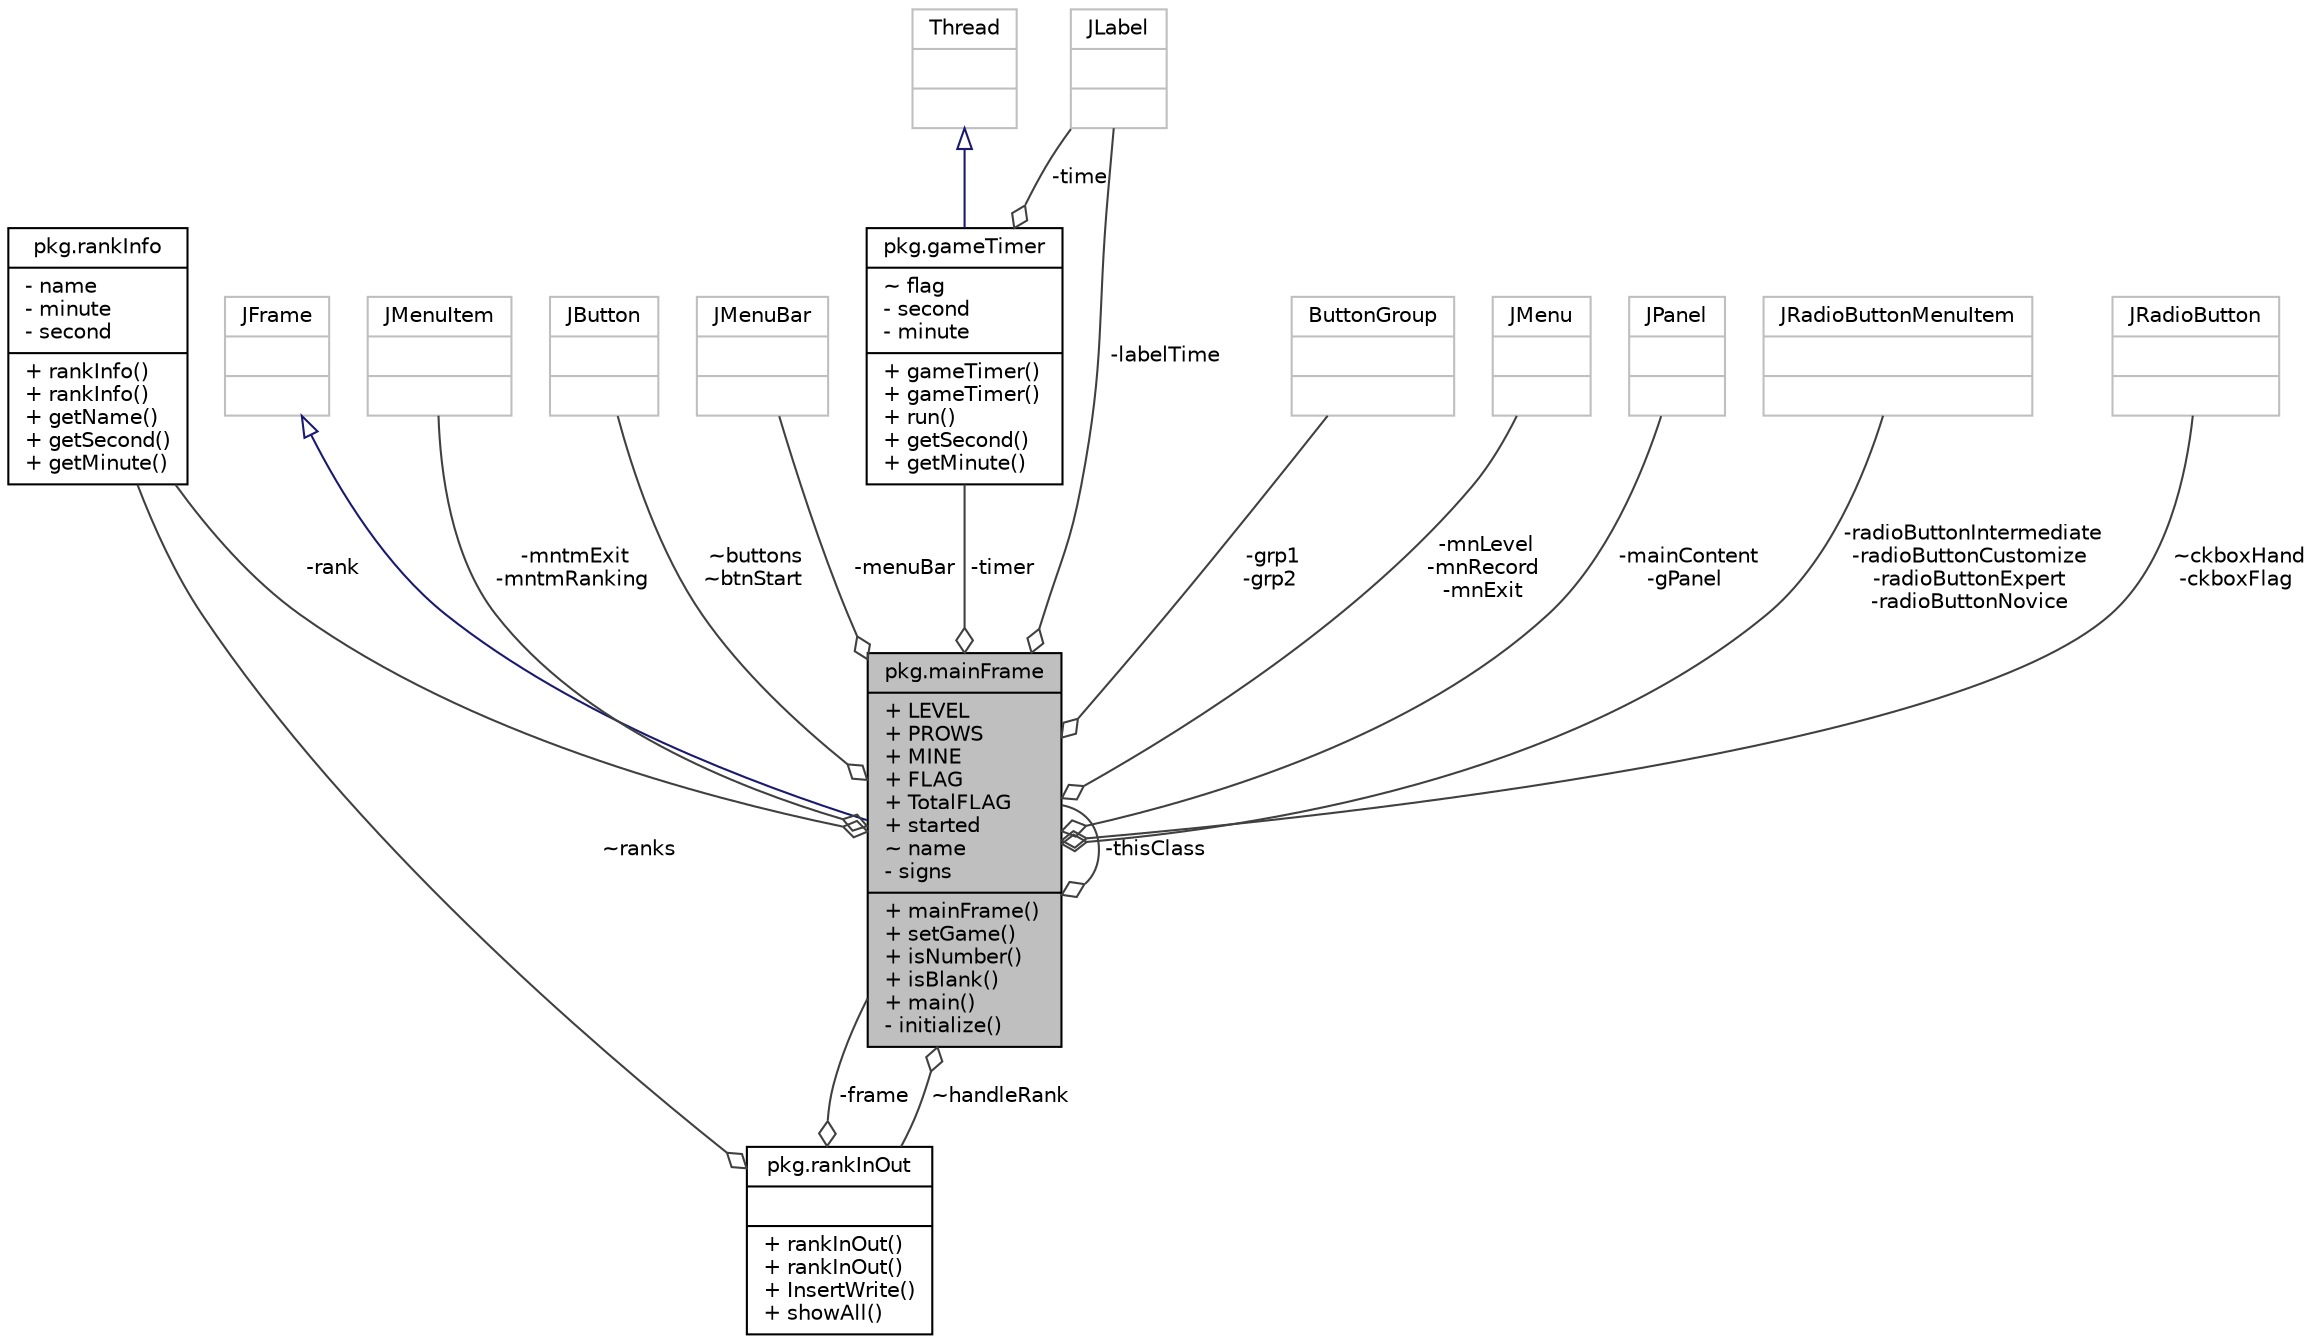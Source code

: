 digraph "pkg.mainFrame"
{
  edge [fontname="Helvetica",fontsize="10",labelfontname="Helvetica",labelfontsize="10"];
  node [fontname="Helvetica",fontsize="10",shape=record];
  Node1 [label="{pkg.mainFrame\n|+ LEVEL\l+ PROWS\l+ MINE\l+ FLAG\l+ TotalFLAG\l+ started\l~ name\l- signs\l|+ mainFrame()\l+ setGame()\l+ isNumber()\l+ isBlank()\l+ main()\l- initialize()\l}",height=0.2,width=0.4,color="black", fillcolor="grey75", style="filled", fontcolor="black"];
  Node2 -> Node1 [dir="back",color="midnightblue",fontsize="10",style="solid",arrowtail="onormal",fontname="Helvetica"];
  Node2 [label="{JFrame\n||}",height=0.2,width=0.4,color="grey75", fillcolor="white", style="filled"];
  Node3 -> Node1 [color="grey25",fontsize="10",style="solid",label=" -mntmExit\n-mntmRanking" ,arrowhead="odiamond",fontname="Helvetica"];
  Node3 [label="{JMenuItem\n||}",height=0.2,width=0.4,color="grey75", fillcolor="white", style="filled"];
  Node4 -> Node1 [color="grey25",fontsize="10",style="solid",label=" ~buttons\n~btnStart" ,arrowhead="odiamond",fontname="Helvetica"];
  Node4 [label="{JButton\n||}",height=0.2,width=0.4,color="grey75", fillcolor="white", style="filled"];
  Node5 -> Node1 [color="grey25",fontsize="10",style="solid",label=" -menuBar" ,arrowhead="odiamond",fontname="Helvetica"];
  Node5 [label="{JMenuBar\n||}",height=0.2,width=0.4,color="grey75", fillcolor="white", style="filled"];
  Node6 -> Node1 [color="grey25",fontsize="10",style="solid",label=" -timer" ,arrowhead="odiamond",fontname="Helvetica"];
  Node6 [label="{pkg.gameTimer\n|~ flag\l- second\l- minute\l|+ gameTimer()\l+ gameTimer()\l+ run()\l+ getSecond()\l+ getMinute()\l}",height=0.2,width=0.4,color="black", fillcolor="white", style="filled",URL="$classpkg_1_1game_timer.html",tooltip="위쪽에 시간을 띄우고 시간 정보를 갖고있는 클래스 "];
  Node7 -> Node6 [dir="back",color="midnightblue",fontsize="10",style="solid",arrowtail="onormal",fontname="Helvetica"];
  Node7 [label="{Thread\n||}",height=0.2,width=0.4,color="grey75", fillcolor="white", style="filled"];
  Node8 -> Node6 [color="grey25",fontsize="10",style="solid",label=" -time" ,arrowhead="odiamond",fontname="Helvetica"];
  Node8 [label="{JLabel\n||}",height=0.2,width=0.4,color="grey75", fillcolor="white", style="filled"];
  Node1 -> Node1 [color="grey25",fontsize="10",style="solid",label=" -thisClass" ,arrowhead="odiamond",fontname="Helvetica"];
  Node9 -> Node1 [color="grey25",fontsize="10",style="solid",label=" -grp1\n-grp2" ,arrowhead="odiamond",fontname="Helvetica"];
  Node9 [label="{ButtonGroup\n||}",height=0.2,width=0.4,color="grey75", fillcolor="white", style="filled"];
  Node10 -> Node1 [color="grey25",fontsize="10",style="solid",label=" -mnLevel\n-mnRecord\n-mnExit" ,arrowhead="odiamond",fontname="Helvetica"];
  Node10 [label="{JMenu\n||}",height=0.2,width=0.4,color="grey75", fillcolor="white", style="filled"];
  Node8 -> Node1 [color="grey25",fontsize="10",style="solid",label=" -labelTime" ,arrowhead="odiamond",fontname="Helvetica"];
  Node11 -> Node1 [color="grey25",fontsize="10",style="solid",label=" -mainContent\n-gPanel" ,arrowhead="odiamond",fontname="Helvetica"];
  Node11 [label="{JPanel\n||}",height=0.2,width=0.4,color="grey75", fillcolor="white", style="filled"];
  Node12 -> Node1 [color="grey25",fontsize="10",style="solid",label=" -radioButtonIntermediate\n-radioButtonCustomize\n-radioButtonExpert\n-radioButtonNovice" ,arrowhead="odiamond",fontname="Helvetica"];
  Node12 [label="{JRadioButtonMenuItem\n||}",height=0.2,width=0.4,color="grey75", fillcolor="white", style="filled"];
  Node13 -> Node1 [color="grey25",fontsize="10",style="solid",label=" ~ckboxHand\n-ckboxFlag" ,arrowhead="odiamond",fontname="Helvetica"];
  Node13 [label="{JRadioButton\n||}",height=0.2,width=0.4,color="grey75", fillcolor="white", style="filled"];
  Node14 -> Node1 [color="grey25",fontsize="10",style="solid",label=" ~handleRank" ,arrowhead="odiamond",fontname="Helvetica"];
  Node14 [label="{pkg.rankInOut\n||+ rankInOut()\l+ rankInOut()\l+ InsertWrite()\l+ showAll()\l}",height=0.2,width=0.4,color="black", fillcolor="white", style="filled",URL="$classpkg_1_1rank_in_out.html",tooltip="랭킹 정보를 기록하고 화면에 띄우기 위한 클래스 "];
  Node1 -> Node14 [color="grey25",fontsize="10",style="solid",label=" -frame" ,arrowhead="odiamond",fontname="Helvetica"];
  Node15 -> Node14 [color="grey25",fontsize="10",style="solid",label=" ~ranks" ,arrowhead="odiamond",fontname="Helvetica"];
  Node15 [label="{pkg.rankInfo\n|- name\l- minute\l- second\l|+ rankInfo()\l+ rankInfo()\l+ getName()\l+ getSecond()\l+ getMinute()\l}",height=0.2,width=0.4,color="black", fillcolor="white", style="filled",URL="$classpkg_1_1rank_info.html",tooltip="랭킹 정보 하나를 의미하는 클래스 "];
  Node15 -> Node1 [color="grey25",fontsize="10",style="solid",label=" -rank" ,arrowhead="odiamond",fontname="Helvetica"];
}
